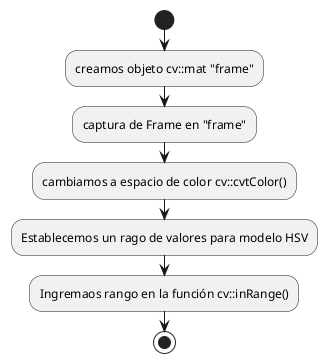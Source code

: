 @startuml color
start
:creamos objeto cv::mat "frame";
:captura de Frame en "frame";
:cambiamos a espacio de color cv::cvtColor();
:Establecemos un rago de valores para modelo HSV;
:Ingremaos rango en la función cv::inRange();
stop
@enduml
